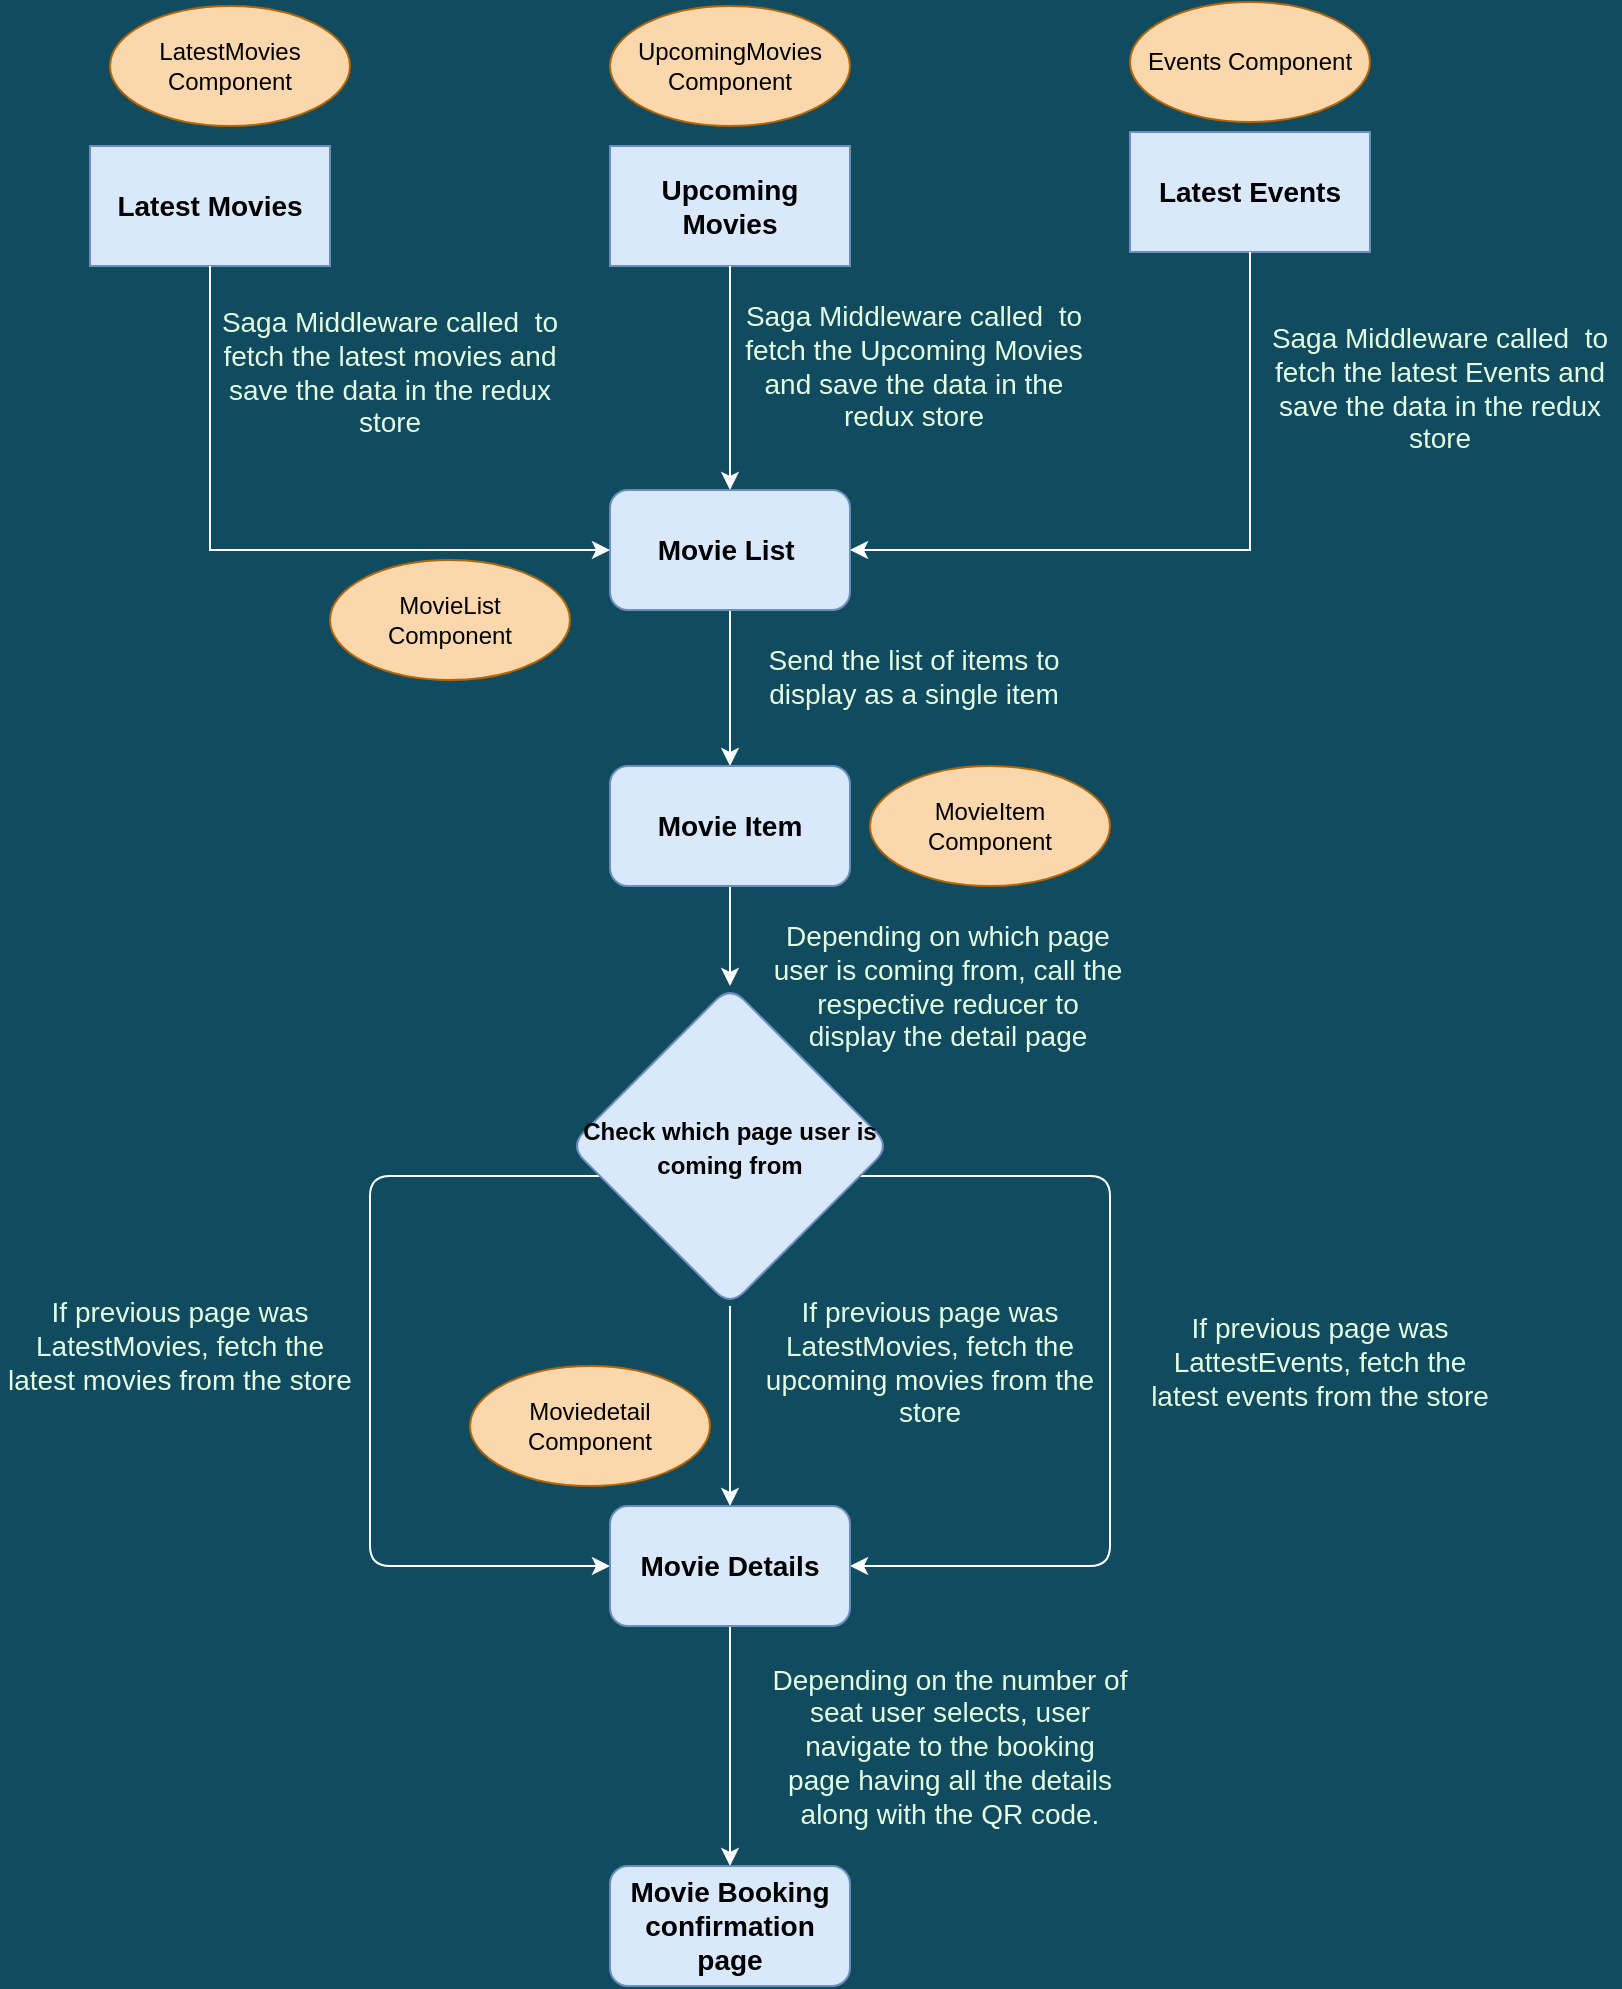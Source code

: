 <mxfile version="14.6.11" type="github">
  <diagram id="6XrNnMwTjizTvmi12s9V" name="Page-1">
    <mxGraphModel dx="1186" dy="599" grid="1" gridSize="10" guides="1" tooltips="1" connect="1" arrows="1" fold="1" page="1" pageScale="1" pageWidth="827" pageHeight="1169" background="#114B5F" math="0" shadow="0">
      <root>
        <mxCell id="0" />
        <mxCell id="1" parent="0" />
        <mxCell id="sbzjjTPY3tP2-vInJ4SF-1" value="Latest Movies" style="rounded=0;whiteSpace=wrap;html=1;fillColor=#dae8fc;strokeColor=#6c8ebf;fontSize=14;fontStyle=1" vertex="1" parent="1">
          <mxGeometry x="60" y="80" width="120" height="60" as="geometry" />
        </mxCell>
        <mxCell id="sbzjjTPY3tP2-vInJ4SF-2" value="Upcoming Movies" style="rounded=0;whiteSpace=wrap;html=1;fillColor=#dae8fc;strokeColor=#6c8ebf;fontSize=14;fontStyle=1" vertex="1" parent="1">
          <mxGeometry x="320" y="80" width="120" height="60" as="geometry" />
        </mxCell>
        <mxCell id="sbzjjTPY3tP2-vInJ4SF-3" value="Latest Events" style="rounded=0;whiteSpace=wrap;html=1;fillColor=#dae8fc;strokeColor=#6c8ebf;fontSize=14;fontStyle=1" vertex="1" parent="1">
          <mxGeometry x="580" y="73" width="120" height="60" as="geometry" />
        </mxCell>
        <mxCell id="sbzjjTPY3tP2-vInJ4SF-8" value="" style="edgeStyle=orthogonalEdgeStyle;rounded=0;orthogonalLoop=1;jettySize=auto;html=1;labelBackgroundColor=#114B5F;fontColor=#33FF99;strokeColor=#FFFFFF;" edge="1" parent="1" source="sbzjjTPY3tP2-vInJ4SF-2" target="sbzjjTPY3tP2-vInJ4SF-7">
          <mxGeometry relative="1" as="geometry" />
        </mxCell>
        <mxCell id="sbzjjTPY3tP2-vInJ4SF-14" value="" style="edgeStyle=orthogonalEdgeStyle;curved=0;rounded=1;sketch=0;orthogonalLoop=1;jettySize=auto;html=1;fontColor=#E4FDE1;fillColor=#F45B69;fontStyle=1;fontSize=12;strokeColor=#FFFFFF;" edge="1" parent="1" source="sbzjjTPY3tP2-vInJ4SF-7" target="sbzjjTPY3tP2-vInJ4SF-13">
          <mxGeometry relative="1" as="geometry" />
        </mxCell>
        <mxCell id="sbzjjTPY3tP2-vInJ4SF-7" value="Movie List&amp;nbsp;" style="rounded=1;whiteSpace=wrap;html=1;fillColor=#dae8fc;strokeColor=#6c8ebf;fontSize=14;fontStyle=1" vertex="1" parent="1">
          <mxGeometry x="320" y="252" width="120" height="60" as="geometry" />
        </mxCell>
        <mxCell id="sbzjjTPY3tP2-vInJ4SF-11" value="" style="edgeStyle=orthogonalEdgeStyle;rounded=0;orthogonalLoop=1;jettySize=auto;html=1;labelBackgroundColor=#114B5F;fontColor=#33FF99;strokeColor=#FFFFFF;" edge="1" parent="1" source="sbzjjTPY3tP2-vInJ4SF-3">
          <mxGeometry relative="1" as="geometry">
            <mxPoint x="700" y="210" as="sourcePoint" />
            <mxPoint x="440" y="282" as="targetPoint" />
            <Array as="points">
              <mxPoint x="640" y="282" />
            </Array>
          </mxGeometry>
        </mxCell>
        <mxCell id="sbzjjTPY3tP2-vInJ4SF-12" value="" style="edgeStyle=orthogonalEdgeStyle;rounded=0;orthogonalLoop=1;jettySize=auto;html=1;labelBackgroundColor=#114B5F;entryX=0;entryY=0.5;entryDx=0;entryDy=0;startArrow=none;exitX=0.5;exitY=1;exitDx=0;exitDy=0;fontColor=#33FF99;strokeColor=#FFFFFF;" edge="1" parent="1" source="sbzjjTPY3tP2-vInJ4SF-1" target="sbzjjTPY3tP2-vInJ4SF-7">
          <mxGeometry relative="1" as="geometry">
            <mxPoint x="80" y="270" as="sourcePoint" />
            <mxPoint x="70" y="270" as="targetPoint" />
            <Array as="points">
              <mxPoint x="120" y="282" />
            </Array>
          </mxGeometry>
        </mxCell>
        <mxCell id="sbzjjTPY3tP2-vInJ4SF-33" value="" style="edgeStyle=orthogonalEdgeStyle;curved=0;rounded=1;sketch=0;orthogonalLoop=1;jettySize=auto;html=1;fontSize=12;fontColor=#33FF99;strokeColor=#FFFFFF;fillColor=#F45B69;" edge="1" parent="1" source="sbzjjTPY3tP2-vInJ4SF-13" target="sbzjjTPY3tP2-vInJ4SF-32">
          <mxGeometry relative="1" as="geometry" />
        </mxCell>
        <mxCell id="sbzjjTPY3tP2-vInJ4SF-13" value="Movie Item" style="rounded=1;whiteSpace=wrap;html=1;fillColor=#dae8fc;strokeColor=#6c8ebf;fontStyle=1;fontSize=14;" vertex="1" parent="1">
          <mxGeometry x="320" y="390" width="120" height="60" as="geometry" />
        </mxCell>
        <mxCell id="sbzjjTPY3tP2-vInJ4SF-16" value="Saga Middleware called&amp;nbsp; to fetch the latest movies and save the data in the redux store" style="text;html=1;strokeColor=none;fillColor=none;align=center;verticalAlign=middle;whiteSpace=wrap;rounded=0;sketch=0;fontSize=14;fontColor=#E4FDE1;" vertex="1" parent="1">
          <mxGeometry x="120" y="178" width="180" height="30" as="geometry" />
        </mxCell>
        <mxCell id="sbzjjTPY3tP2-vInJ4SF-23" value="Send the list of items to display as a single item" style="text;html=1;strokeColor=none;fillColor=none;align=center;verticalAlign=middle;whiteSpace=wrap;rounded=0;sketch=0;fontSize=14;fontColor=#E4FDE1;" vertex="1" parent="1">
          <mxGeometry x="382" y="330" width="180" height="30" as="geometry" />
        </mxCell>
        <mxCell id="sbzjjTPY3tP2-vInJ4SF-27" value="LatestMovies Component" style="ellipse;whiteSpace=wrap;html=1;rounded=0;sketch=0;fontSize=12;strokeColor=#b46504;fillColor=#fad7ac;" vertex="1" parent="1">
          <mxGeometry x="70" y="10" width="120" height="60" as="geometry" />
        </mxCell>
        <mxCell id="sbzjjTPY3tP2-vInJ4SF-28" value="UpcomingMovies Component" style="ellipse;whiteSpace=wrap;html=1;rounded=0;sketch=0;fontSize=12;strokeColor=#b46504;fillColor=#fad7ac;" vertex="1" parent="1">
          <mxGeometry x="320" y="10" width="120" height="60" as="geometry" />
        </mxCell>
        <mxCell id="sbzjjTPY3tP2-vInJ4SF-29" value="Events Component" style="ellipse;whiteSpace=wrap;html=1;rounded=0;sketch=0;fontSize=12;strokeColor=#b46504;fillColor=#fad7ac;" vertex="1" parent="1">
          <mxGeometry x="580" y="8" width="120" height="60" as="geometry" />
        </mxCell>
        <mxCell id="sbzjjTPY3tP2-vInJ4SF-30" value="MovieItem&lt;br&gt;Component" style="ellipse;whiteSpace=wrap;html=1;rounded=0;sketch=0;fontSize=12;strokeColor=#b46504;fillColor=#fad7ac;" vertex="1" parent="1">
          <mxGeometry x="450" y="390" width="120" height="60" as="geometry" />
        </mxCell>
        <mxCell id="sbzjjTPY3tP2-vInJ4SF-31" value="MovieList&lt;br&gt;Component" style="ellipse;whiteSpace=wrap;html=1;rounded=0;sketch=0;fontSize=12;strokeColor=#b46504;fillColor=#fad7ac;" vertex="1" parent="1">
          <mxGeometry x="180" y="287" width="120" height="60" as="geometry" />
        </mxCell>
        <mxCell id="sbzjjTPY3tP2-vInJ4SF-43" style="edgeStyle=orthogonalEdgeStyle;curved=0;rounded=1;sketch=0;orthogonalLoop=1;jettySize=auto;html=1;fontSize=12;fontColor=#33FF99;strokeColor=#FFFFFF;fillColor=#F45B69;entryX=0;entryY=0.5;entryDx=0;entryDy=0;" edge="1" parent="1" source="sbzjjTPY3tP2-vInJ4SF-32" target="sbzjjTPY3tP2-vInJ4SF-34">
          <mxGeometry relative="1" as="geometry">
            <mxPoint x="200" y="780" as="targetPoint" />
            <Array as="points">
              <mxPoint x="200" y="595" />
              <mxPoint x="200" y="790" />
            </Array>
          </mxGeometry>
        </mxCell>
        <mxCell id="sbzjjTPY3tP2-vInJ4SF-44" style="edgeStyle=orthogonalEdgeStyle;curved=0;rounded=1;sketch=0;orthogonalLoop=1;jettySize=auto;html=1;fontSize=12;fontColor=#33FF99;strokeColor=#FFFFFF;fillColor=#F45B69;entryX=1;entryY=0.5;entryDx=0;entryDy=0;" edge="1" parent="1" source="sbzjjTPY3tP2-vInJ4SF-32" target="sbzjjTPY3tP2-vInJ4SF-34">
          <mxGeometry relative="1" as="geometry">
            <mxPoint x="540" y="720" as="targetPoint" />
            <Array as="points">
              <mxPoint x="570" y="595" />
              <mxPoint x="570" y="790" />
            </Array>
          </mxGeometry>
        </mxCell>
        <mxCell id="sbzjjTPY3tP2-vInJ4SF-46" value="" style="edgeStyle=orthogonalEdgeStyle;curved=0;rounded=1;sketch=0;orthogonalLoop=1;jettySize=auto;html=1;fontSize=12;fontColor=#33FF99;strokeColor=#FFFFFF;fillColor=#F45B69;" edge="1" parent="1" source="sbzjjTPY3tP2-vInJ4SF-32" target="sbzjjTPY3tP2-vInJ4SF-34">
          <mxGeometry relative="1" as="geometry" />
        </mxCell>
        <mxCell id="sbzjjTPY3tP2-vInJ4SF-32" value="&lt;font style=&quot;font-size: 12px&quot;&gt;Check which page user is coming from&lt;/font&gt;" style="rhombus;whiteSpace=wrap;html=1;rounded=1;fontSize=14;fontStyle=1;strokeColor=#6c8ebf;fillColor=#dae8fc;" vertex="1" parent="1">
          <mxGeometry x="300" y="500" width="160" height="160" as="geometry" />
        </mxCell>
        <mxCell id="sbzjjTPY3tP2-vInJ4SF-59" value="" style="edgeStyle=orthogonalEdgeStyle;curved=0;rounded=1;sketch=0;orthogonalLoop=1;jettySize=auto;html=1;fontSize=12;fontColor=#33FF99;strokeColor=#FFFFFF;fillColor=#F45B69;" edge="1" parent="1" source="sbzjjTPY3tP2-vInJ4SF-34" target="sbzjjTPY3tP2-vInJ4SF-58">
          <mxGeometry relative="1" as="geometry" />
        </mxCell>
        <mxCell id="sbzjjTPY3tP2-vInJ4SF-34" value="Movie Details" style="rounded=1;whiteSpace=wrap;html=1;fillColor=#dae8fc;strokeColor=#6c8ebf;fontStyle=1;fontSize=14;" vertex="1" parent="1">
          <mxGeometry x="320" y="760" width="120" height="60" as="geometry" />
        </mxCell>
        <mxCell id="sbzjjTPY3tP2-vInJ4SF-41" value="Depending on which page user is coming from, call the respective reducer to display the detail page" style="text;html=1;strokeColor=none;fillColor=none;align=center;verticalAlign=middle;whiteSpace=wrap;rounded=0;sketch=0;fontSize=14;fontColor=#E4FDE1;" vertex="1" parent="1">
          <mxGeometry x="399" y="470" width="180" height="60" as="geometry" />
        </mxCell>
        <mxCell id="sbzjjTPY3tP2-vInJ4SF-47" value="Moviedetail&lt;br&gt;Component" style="ellipse;whiteSpace=wrap;html=1;rounded=0;sketch=0;fontSize=12;strokeColor=#b46504;fillColor=#fad7ac;" vertex="1" parent="1">
          <mxGeometry x="250" y="690" width="120" height="60" as="geometry" />
        </mxCell>
        <mxCell id="sbzjjTPY3tP2-vInJ4SF-49" value="If previous page was LatestMovies, fetch the latest movies from the store" style="text;html=1;strokeColor=none;fillColor=none;align=center;verticalAlign=middle;whiteSpace=wrap;rounded=0;sketch=0;fontSize=14;fontColor=#E4FDE1;" vertex="1" parent="1">
          <mxGeometry x="15" y="650" width="180" height="60" as="geometry" />
        </mxCell>
        <mxCell id="sbzjjTPY3tP2-vInJ4SF-51" value="If previous page was LatestMovies, fetch the upcoming movies from the store" style="text;html=1;strokeColor=none;fillColor=none;align=center;verticalAlign=middle;whiteSpace=wrap;rounded=0;sketch=0;fontSize=14;fontColor=#E4FDE1;" vertex="1" parent="1">
          <mxGeometry x="390" y="658" width="180" height="60" as="geometry" />
        </mxCell>
        <mxCell id="sbzjjTPY3tP2-vInJ4SF-52" value="If previous page was LattestEvents, fetch the latest events from the store" style="text;html=1;strokeColor=none;fillColor=none;align=center;verticalAlign=middle;whiteSpace=wrap;rounded=0;sketch=0;fontSize=14;fontColor=#E4FDE1;" vertex="1" parent="1">
          <mxGeometry x="585" y="658" width="180" height="60" as="geometry" />
        </mxCell>
        <mxCell id="sbzjjTPY3tP2-vInJ4SF-54" value="Saga Middleware called&amp;nbsp; to fetch the latest Events and save the data in the redux store" style="text;html=1;strokeColor=none;fillColor=none;align=center;verticalAlign=middle;whiteSpace=wrap;rounded=0;sketch=0;fontSize=14;fontColor=#E4FDE1;" vertex="1" parent="1">
          <mxGeometry x="645" y="186" width="180" height="30" as="geometry" />
        </mxCell>
        <mxCell id="sbzjjTPY3tP2-vInJ4SF-55" value="Saga Middleware called&amp;nbsp; to fetch the Upcoming Movies and save the data in the redux store" style="text;html=1;strokeColor=none;fillColor=none;align=center;verticalAlign=middle;whiteSpace=wrap;rounded=0;sketch=0;fontSize=14;fontColor=#E4FDE1;" vertex="1" parent="1">
          <mxGeometry x="382" y="175" width="180" height="30" as="geometry" />
        </mxCell>
        <mxCell id="sbzjjTPY3tP2-vInJ4SF-58" value="Movie Booking confirmation page" style="rounded=1;whiteSpace=wrap;html=1;fillColor=#dae8fc;strokeColor=#6c8ebf;fontStyle=1;fontSize=14;" vertex="1" parent="1">
          <mxGeometry x="320" y="940" width="120" height="60" as="geometry" />
        </mxCell>
        <mxCell id="sbzjjTPY3tP2-vInJ4SF-60" value="Depending on the number of seat user selects, user navigate to the booking page having all the details along with the QR code." style="text;html=1;strokeColor=none;fillColor=none;align=center;verticalAlign=middle;whiteSpace=wrap;rounded=0;sketch=0;fontSize=14;fontColor=#E4FDE1;" vertex="1" parent="1">
          <mxGeometry x="400" y="850" width="180" height="60" as="geometry" />
        </mxCell>
      </root>
    </mxGraphModel>
  </diagram>
</mxfile>

